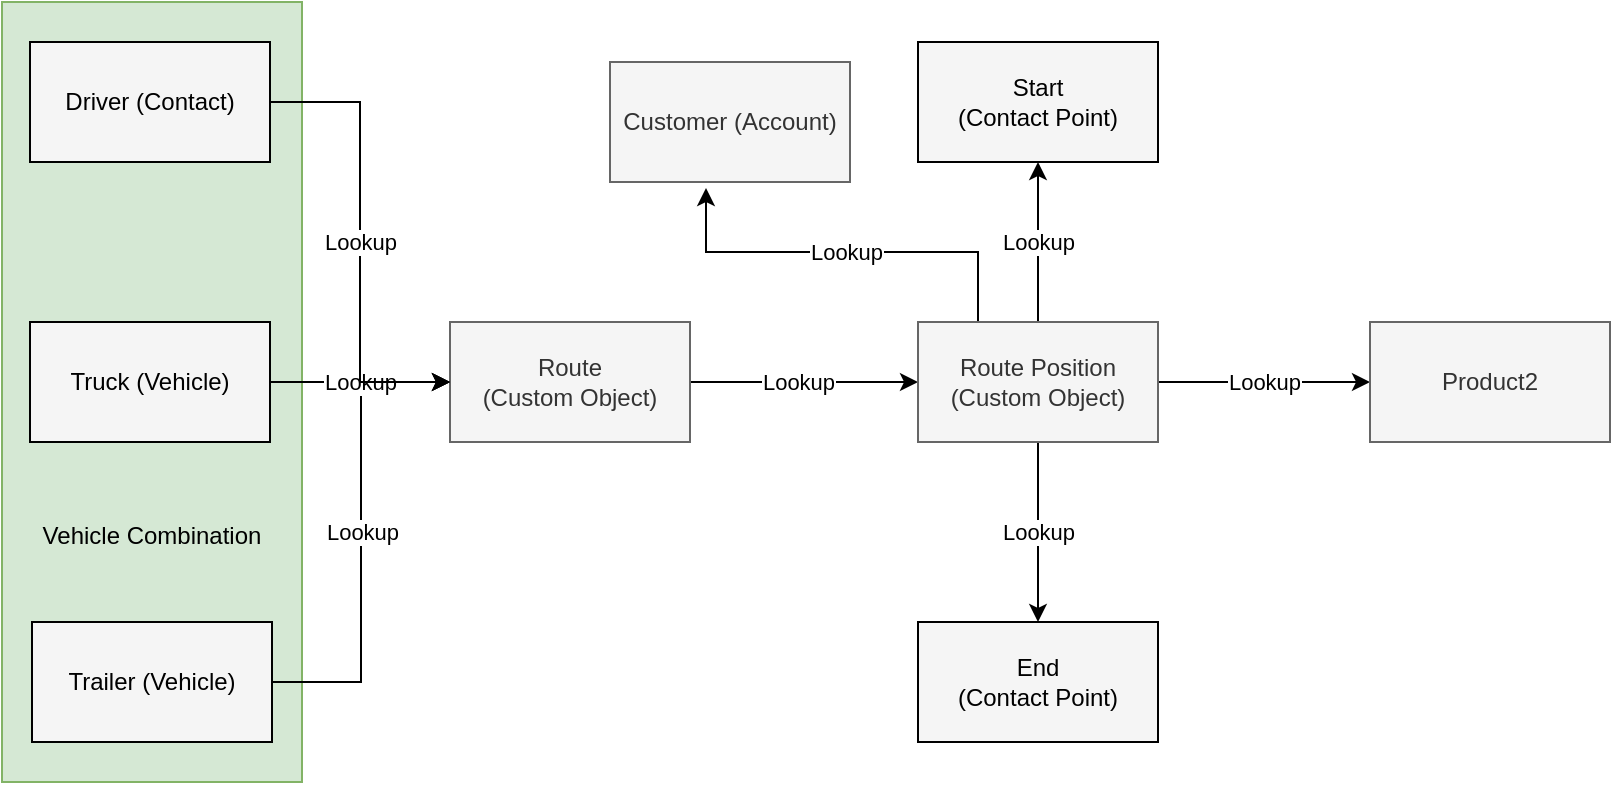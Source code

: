 <mxfile version="15.6.0" type="github">
  <diagram id="DH9oLqAvsHviRjUrgdUJ" name="Page-1">
    <mxGraphModel dx="1666" dy="794" grid="1" gridSize="10" guides="1" tooltips="1" connect="1" arrows="1" fold="1" page="1" pageScale="1" pageWidth="827" pageHeight="1169" math="0" shadow="0">
      <root>
        <mxCell id="0" />
        <mxCell id="1" parent="0" />
        <mxCell id="FejR-0xQScrpxxmyeNhJ-30" value="&lt;br&gt;&lt;br&gt;&lt;br&gt;&lt;br&gt;&lt;br&gt;&lt;br&gt;&lt;br&gt;&lt;br&gt;&lt;br&gt;&lt;br&gt;Vehicle Combination" style="rounded=0;whiteSpace=wrap;html=1;fillColor=#d5e8d4;strokeColor=#82b366;" parent="1" vertex="1">
          <mxGeometry x="16" y="100" width="150" height="390" as="geometry" />
        </mxCell>
        <mxCell id="FejR-0xQScrpxxmyeNhJ-12" style="edgeStyle=orthogonalEdgeStyle;rounded=0;orthogonalLoop=1;jettySize=auto;html=1;exitX=1;exitY=0.5;exitDx=0;exitDy=0;entryX=0;entryY=0.5;entryDx=0;entryDy=0;" parent="1" source="FejR-0xQScrpxxmyeNhJ-1" target="FejR-0xQScrpxxmyeNhJ-9" edge="1">
          <mxGeometry relative="1" as="geometry" />
        </mxCell>
        <mxCell id="FejR-0xQScrpxxmyeNhJ-13" value="Lookup" style="edgeLabel;html=1;align=center;verticalAlign=middle;resizable=0;points=[];" parent="FejR-0xQScrpxxmyeNhJ-12" vertex="1" connectable="0">
          <mxGeometry x="0.281" y="1" relative="1" as="geometry">
            <mxPoint x="-19" y="1" as="offset" />
          </mxGeometry>
        </mxCell>
        <mxCell id="pBS9UwQSY9ReTo89sHu9-2" value="Lookup" style="edgeStyle=orthogonalEdgeStyle;rounded=0;orthogonalLoop=1;jettySize=auto;html=1;exitX=0.25;exitY=0;exitDx=0;exitDy=0;entryX=0.4;entryY=1.05;entryDx=0;entryDy=0;entryPerimeter=0;" edge="1" parent="1" source="FejR-0xQScrpxxmyeNhJ-9" target="FejR-0xQScrpxxmyeNhJ-2">
          <mxGeometry relative="1" as="geometry" />
        </mxCell>
        <mxCell id="FejR-0xQScrpxxmyeNhJ-1" value="Route &lt;br&gt;(Custom Object)" style="rounded=0;whiteSpace=wrap;html=1;fillColor=#f5f5f5;fontColor=#333333;strokeColor=#666666;" parent="1" vertex="1">
          <mxGeometry x="240" y="260" width="120" height="60" as="geometry" />
        </mxCell>
        <mxCell id="FejR-0xQScrpxxmyeNhJ-2" value="Customer (Account)" style="rounded=0;whiteSpace=wrap;html=1;fillColor=#f5f5f5;fontColor=#333333;strokeColor=#666666;" parent="1" vertex="1">
          <mxGeometry x="320" y="130" width="120" height="60" as="geometry" />
        </mxCell>
        <mxCell id="FejR-0xQScrpxxmyeNhJ-14" value="Lookup" style="edgeStyle=orthogonalEdgeStyle;rounded=0;orthogonalLoop=1;jettySize=auto;html=1;exitX=1;exitY=0.5;exitDx=0;exitDy=0;entryX=0;entryY=0.5;entryDx=0;entryDy=0;" parent="1" source="FejR-0xQScrpxxmyeNhJ-9" target="FejR-0xQScrpxxmyeNhJ-10" edge="1">
          <mxGeometry relative="1" as="geometry" />
        </mxCell>
        <mxCell id="FejR-0xQScrpxxmyeNhJ-17" value="Lookup" style="edgeStyle=orthogonalEdgeStyle;rounded=0;orthogonalLoop=1;jettySize=auto;html=1;exitX=0.5;exitY=0;exitDx=0;exitDy=0;" parent="1" source="FejR-0xQScrpxxmyeNhJ-9" target="FejR-0xQScrpxxmyeNhJ-16" edge="1">
          <mxGeometry relative="1" as="geometry" />
        </mxCell>
        <mxCell id="FejR-0xQScrpxxmyeNhJ-18" value="Lookup" style="edgeStyle=orthogonalEdgeStyle;rounded=0;orthogonalLoop=1;jettySize=auto;html=1;exitX=0.5;exitY=1;exitDx=0;exitDy=0;entryX=0.5;entryY=0;entryDx=0;entryDy=0;" parent="1" source="FejR-0xQScrpxxmyeNhJ-9" target="FejR-0xQScrpxxmyeNhJ-15" edge="1">
          <mxGeometry relative="1" as="geometry" />
        </mxCell>
        <mxCell id="FejR-0xQScrpxxmyeNhJ-9" value="Route Position&lt;br&gt;(Custom Object)" style="rounded=0;whiteSpace=wrap;html=1;fillColor=#f5f5f5;fontColor=#333333;strokeColor=#666666;" parent="1" vertex="1">
          <mxGeometry x="474" y="260" width="120" height="60" as="geometry" />
        </mxCell>
        <mxCell id="FejR-0xQScrpxxmyeNhJ-10" value="Product2" style="rounded=0;whiteSpace=wrap;html=1;fillColor=#F5F5F5;fontColor=#333333;strokeColor=#666666;" parent="1" vertex="1">
          <mxGeometry x="700" y="260" width="120" height="60" as="geometry" />
        </mxCell>
        <mxCell id="FejR-0xQScrpxxmyeNhJ-15" value="End&lt;br&gt;(Contact Point)" style="rounded=0;whiteSpace=wrap;html=1;fillColor=#F5F5F5;" parent="1" vertex="1">
          <mxGeometry x="474" y="410" width="120" height="60" as="geometry" />
        </mxCell>
        <mxCell id="FejR-0xQScrpxxmyeNhJ-16" value="Start&lt;br&gt;(Contact Point)" style="rounded=0;whiteSpace=wrap;html=1;fillColor=#F5F5F5;" parent="1" vertex="1">
          <mxGeometry x="474" y="120" width="120" height="60" as="geometry" />
        </mxCell>
        <mxCell id="FejR-0xQScrpxxmyeNhJ-27" value="Lookup" style="edgeStyle=orthogonalEdgeStyle;rounded=0;orthogonalLoop=1;jettySize=auto;html=1;exitX=1;exitY=0.5;exitDx=0;exitDy=0;entryX=0;entryY=0.5;entryDx=0;entryDy=0;" parent="1" source="FejR-0xQScrpxxmyeNhJ-19" target="FejR-0xQScrpxxmyeNhJ-1" edge="1">
          <mxGeometry relative="1" as="geometry" />
        </mxCell>
        <mxCell id="FejR-0xQScrpxxmyeNhJ-19" value="Trailer (Vehicle)" style="rounded=0;whiteSpace=wrap;html=1;fillColor=#F5F5F5;" parent="1" vertex="1">
          <mxGeometry x="31" y="410" width="120" height="60" as="geometry" />
        </mxCell>
        <mxCell id="FejR-0xQScrpxxmyeNhJ-25" value="Lookup" style="edgeStyle=orthogonalEdgeStyle;rounded=0;orthogonalLoop=1;jettySize=auto;html=1;exitX=1;exitY=0.5;exitDx=0;exitDy=0;entryX=0;entryY=0.5;entryDx=0;entryDy=0;" parent="1" source="FejR-0xQScrpxxmyeNhJ-20" target="FejR-0xQScrpxxmyeNhJ-1" edge="1">
          <mxGeometry relative="1" as="geometry" />
        </mxCell>
        <mxCell id="FejR-0xQScrpxxmyeNhJ-20" value="Truck (Vehicle)" style="rounded=0;whiteSpace=wrap;html=1;fillColor=#F5F5F5;" parent="1" vertex="1">
          <mxGeometry x="30" y="260" width="120" height="60" as="geometry" />
        </mxCell>
        <mxCell id="FejR-0xQScrpxxmyeNhJ-26" value="Lookup" style="edgeStyle=orthogonalEdgeStyle;rounded=0;orthogonalLoop=1;jettySize=auto;html=1;exitX=1;exitY=0.5;exitDx=0;exitDy=0;entryX=0;entryY=0.5;entryDx=0;entryDy=0;" parent="1" source="FejR-0xQScrpxxmyeNhJ-21" target="FejR-0xQScrpxxmyeNhJ-1" edge="1">
          <mxGeometry relative="1" as="geometry" />
        </mxCell>
        <mxCell id="FejR-0xQScrpxxmyeNhJ-21" value="Driver (Contact)" style="rounded=0;whiteSpace=wrap;html=1;fillColor=#F5F5F5;" parent="1" vertex="1">
          <mxGeometry x="30" y="120" width="120" height="60" as="geometry" />
        </mxCell>
      </root>
    </mxGraphModel>
  </diagram>
</mxfile>
